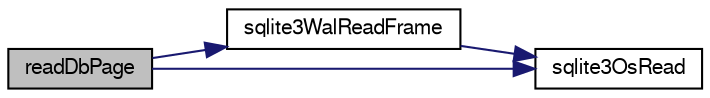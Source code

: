 digraph "readDbPage"
{
  edge [fontname="FreeSans",fontsize="10",labelfontname="FreeSans",labelfontsize="10"];
  node [fontname="FreeSans",fontsize="10",shape=record];
  rankdir="LR";
  Node255278 [label="readDbPage",height=0.2,width=0.4,color="black", fillcolor="grey75", style="filled", fontcolor="black"];
  Node255278 -> Node255279 [color="midnightblue",fontsize="10",style="solid",fontname="FreeSans"];
  Node255279 [label="sqlite3WalReadFrame",height=0.2,width=0.4,color="black", fillcolor="white", style="filled",URL="$sqlite3_8c.html#a13489ab9a33c0b409c37058dfedaa342"];
  Node255279 -> Node255280 [color="midnightblue",fontsize="10",style="solid",fontname="FreeSans"];
  Node255280 [label="sqlite3OsRead",height=0.2,width=0.4,color="black", fillcolor="white", style="filled",URL="$sqlite3_8c.html#a98ef6b5ed82299d2efc0b5f9e41c877d"];
  Node255278 -> Node255280 [color="midnightblue",fontsize="10",style="solid",fontname="FreeSans"];
}
